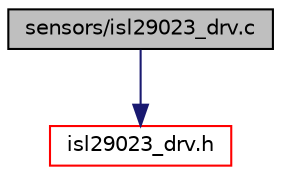 digraph "sensors/isl29023_drv.c"
{
  edge [fontname="Helvetica",fontsize="10",labelfontname="Helvetica",labelfontsize="10"];
  node [fontname="Helvetica",fontsize="10",shape=record];
  Node0 [label="sensors/isl29023_drv.c",height=0.2,width=0.4,color="black", fillcolor="grey75", style="filled", fontcolor="black"];
  Node0 -> Node1 [color="midnightblue",fontsize="10",style="solid",fontname="Helvetica"];
  Node1 [label="isl29023_drv.h",height=0.2,width=0.4,color="red", fillcolor="white", style="filled",URL="$isl29023__drv_8h.html",tooltip="The isl29023_drv.h file describes the ISL29023 driver interface and structures. "];
}
